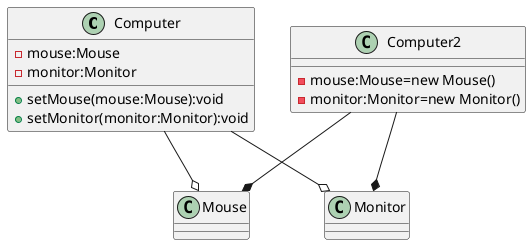 @startuml
'https://plantuml.com/class-diagram

'关联关系(直接用实线):是依赖关系的特例
'关联具有导航性，即双向关系或单项关系
'关联具有多重性:单项一对一:人和personId
'双向一对一 person->personCard,PersonCard->Person

'聚合关系:表示整体和部分的关系，是关联关系的特例
'聚合关系描述的关系:整体和局部可以分开，同样具有导航型和多重性
'如果A聚合B，并且把B给分离之后，A仍然可以正常运行(编译通过，并完成一定的功能)，这就是聚合

class Computer {
    -mouse:Mouse
    -monitor:Monitor
    '我们假设，鼠标和显示器可以和电脑分离
    +setMouse(mouse:Mouse):void
    +setMonitor(monitor:Monitor):void
}

class Mouse {
}
class Monitor{
}

Computer --o Mouse
Computer --o Monitor

'使用空心菱形描述聚合关系，因为可分离~

'如果认为关联的关系是不可分离的，我们就把聚合升级为组合
'比如用set方法就是聚合，因为可有可无，但是如果直接在成员变量new赋值，就升级为组合。

class Computer2 {
    -mouse:Mouse=new Mouse()
    -monitor:Monitor=new Monitor()
}
Computer2 --* Monitor
Computer2 --* Mouse
@enduml
// 聚合关系和组合关系
public class Person {
    IdCard idCard;
    Head head = new Head(); // Person对象被new出来时，Head被创建，Person对象被gc时，Head随之消失，两者是组合关系，用实现实心菱形表示
    public void setIdCart(IdCard idcard){this.idCard=idCard;} // Person对象被new出来时，IdCart是可有可无的。但是：如果存在级联删除的情况，也就是说，删除Person时，idCard一并删除，这时Peroson-IdCard就升级为组合关系
}

泛化和实现更多的描述了类与类之间同级的关系
而关联关系主要描述类与类之间嵌套的关系，比如类A内部有一个类B，构成嵌套
